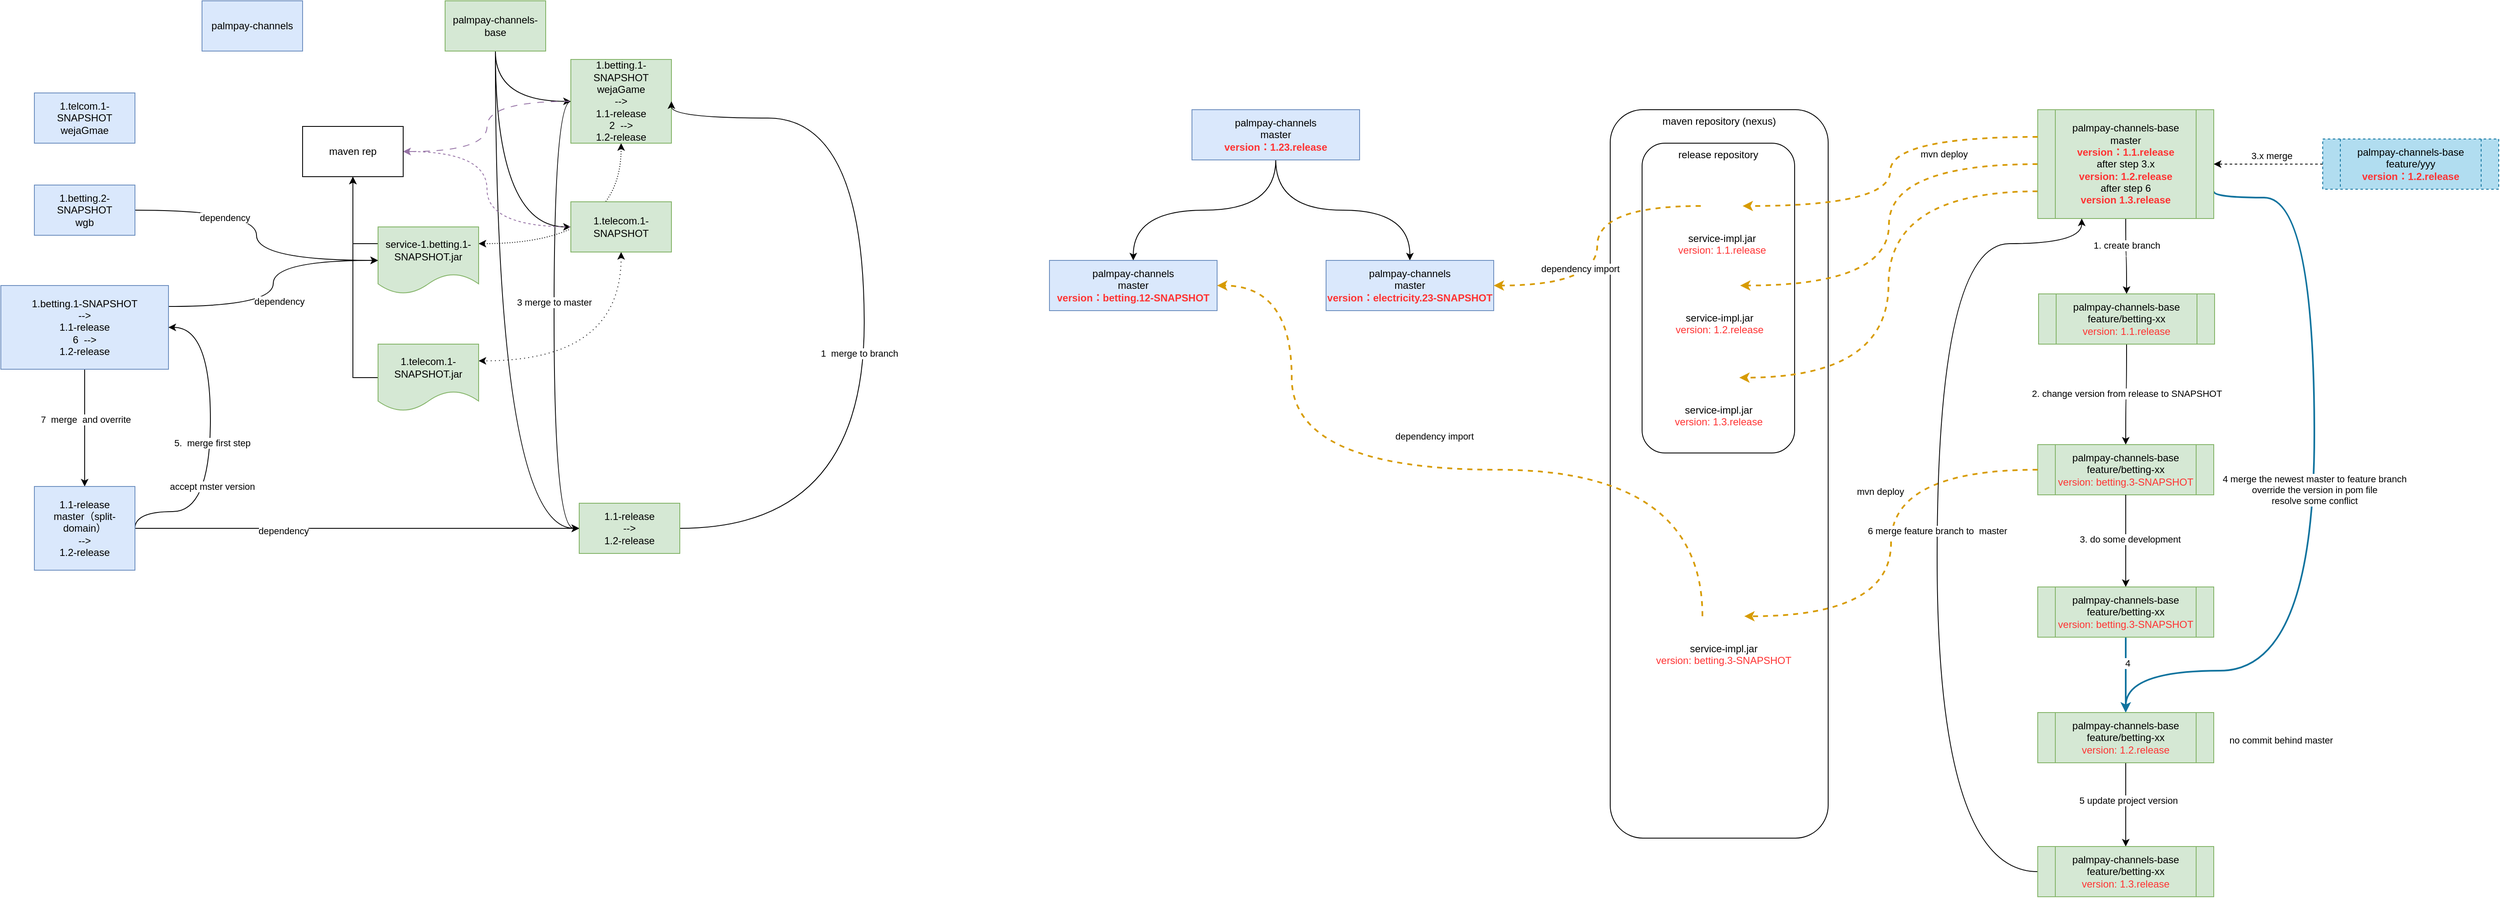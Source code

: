 <mxfile version="21.6.3" type="github">
  <diagram name="第 1 页" id="z0Ltoj8eWmJkIahDTdDF">
    <mxGraphModel dx="2278" dy="929" grid="1" gridSize="10" guides="1" tooltips="1" connect="1" arrows="1" fold="1" page="1" pageScale="1" pageWidth="827" pageHeight="1169" math="0" shadow="0">
      <root>
        <mxCell id="0" />
        <mxCell id="1" parent="0" />
        <mxCell id="0uwjctdGdJ8ZIo5__Zef-95" value="maven repository (nexus)" style="rounded=1;whiteSpace=wrap;html=1;verticalAlign=top;" vertex="1" parent="1">
          <mxGeometry x="1910" y="240" width="260" height="870" as="geometry" />
        </mxCell>
        <mxCell id="0uwjctdGdJ8ZIo5__Zef-97" value="release repository" style="rounded=1;whiteSpace=wrap;html=1;verticalAlign=top;" vertex="1" parent="1">
          <mxGeometry x="1948" y="280" width="182" height="370" as="geometry" />
        </mxCell>
        <mxCell id="0uwjctdGdJ8ZIo5__Zef-1" value="palmpay-channels" style="rounded=0;whiteSpace=wrap;html=1;fillColor=#dae8fc;strokeColor=#6c8ebf;" vertex="1" parent="1">
          <mxGeometry x="230" y="110" width="120" height="60" as="geometry" />
        </mxCell>
        <mxCell id="0uwjctdGdJ8ZIo5__Zef-6" style="edgeStyle=orthogonalEdgeStyle;rounded=0;orthogonalLoop=1;jettySize=auto;html=1;entryX=0;entryY=0.5;entryDx=0;entryDy=0;exitX=0.5;exitY=1;exitDx=0;exitDy=0;curved=1;" edge="1" parent="1" source="0uwjctdGdJ8ZIo5__Zef-2" target="0uwjctdGdJ8ZIo5__Zef-4">
          <mxGeometry relative="1" as="geometry" />
        </mxCell>
        <mxCell id="0uwjctdGdJ8ZIo5__Zef-7" style="edgeStyle=orthogonalEdgeStyle;rounded=0;orthogonalLoop=1;jettySize=auto;html=1;entryX=0;entryY=0.5;entryDx=0;entryDy=0;exitX=0.5;exitY=1;exitDx=0;exitDy=0;curved=1;" edge="1" parent="1" source="0uwjctdGdJ8ZIo5__Zef-2" target="0uwjctdGdJ8ZIo5__Zef-5">
          <mxGeometry relative="1" as="geometry" />
        </mxCell>
        <mxCell id="0uwjctdGdJ8ZIo5__Zef-25" style="edgeStyle=orthogonalEdgeStyle;rounded=0;orthogonalLoop=1;jettySize=auto;html=1;entryX=0;entryY=0.5;entryDx=0;entryDy=0;curved=1;exitX=0.5;exitY=1;exitDx=0;exitDy=0;" edge="1" parent="1" source="0uwjctdGdJ8ZIo5__Zef-2" target="0uwjctdGdJ8ZIo5__Zef-24">
          <mxGeometry relative="1" as="geometry" />
        </mxCell>
        <mxCell id="0uwjctdGdJ8ZIo5__Zef-2" value="palmpay-channels-base" style="rounded=0;whiteSpace=wrap;html=1;fillColor=#d5e8d4;strokeColor=#82b366;" vertex="1" parent="1">
          <mxGeometry x="520" y="110" width="120" height="60" as="geometry" />
        </mxCell>
        <mxCell id="0uwjctdGdJ8ZIo5__Zef-18" style="edgeStyle=orthogonalEdgeStyle;rounded=0;orthogonalLoop=1;jettySize=auto;html=1;entryX=0;entryY=0.5;entryDx=0;entryDy=0;curved=1;exitX=1;exitY=0.25;exitDx=0;exitDy=0;" edge="1" parent="1" source="0uwjctdGdJ8ZIo5__Zef-8" target="0uwjctdGdJ8ZIo5__Zef-12">
          <mxGeometry relative="1" as="geometry" />
        </mxCell>
        <mxCell id="0uwjctdGdJ8ZIo5__Zef-19" value="dependency" style="edgeLabel;html=1;align=center;verticalAlign=middle;resizable=0;points=[];" vertex="1" connectable="0" parent="0uwjctdGdJ8ZIo5__Zef-18">
          <mxGeometry x="-0.139" y="-7" relative="1" as="geometry">
            <mxPoint as="offset" />
          </mxGeometry>
        </mxCell>
        <mxCell id="0uwjctdGdJ8ZIo5__Zef-3" value="1.telcom.1-SNAPSHOT&lt;br&gt;wejaGmae" style="rounded=0;whiteSpace=wrap;html=1;fillColor=#dae8fc;strokeColor=#6c8ebf;" vertex="1" parent="1">
          <mxGeometry x="30" y="220" width="120" height="60" as="geometry" />
        </mxCell>
        <mxCell id="0uwjctdGdJ8ZIo5__Zef-10" style="edgeStyle=orthogonalEdgeStyle;rounded=0;orthogonalLoop=1;jettySize=auto;html=1;entryX=1;entryY=0.5;entryDx=0;entryDy=0;dashed=1;dashPattern=8 8;curved=1;fillColor=#e1d5e7;strokeColor=#9673a6;" edge="1" parent="1" source="0uwjctdGdJ8ZIo5__Zef-4" target="0uwjctdGdJ8ZIo5__Zef-9">
          <mxGeometry relative="1" as="geometry" />
        </mxCell>
        <mxCell id="0uwjctdGdJ8ZIo5__Zef-16" style="edgeStyle=orthogonalEdgeStyle;rounded=0;orthogonalLoop=1;jettySize=auto;html=1;entryX=1;entryY=0.25;entryDx=0;entryDy=0;curved=1;exitX=0.5;exitY=1;exitDx=0;exitDy=0;dashed=1;dashPattern=1 2;startArrow=classic;startFill=1;" edge="1" parent="1" source="0uwjctdGdJ8ZIo5__Zef-4" target="0uwjctdGdJ8ZIo5__Zef-12">
          <mxGeometry relative="1" as="geometry" />
        </mxCell>
        <mxCell id="0uwjctdGdJ8ZIo5__Zef-39" style="edgeStyle=orthogonalEdgeStyle;rounded=0;orthogonalLoop=1;jettySize=auto;html=1;entryX=0;entryY=0.5;entryDx=0;entryDy=0;exitX=0;exitY=0.5;exitDx=0;exitDy=0;curved=1;" edge="1" parent="1" source="0uwjctdGdJ8ZIo5__Zef-4" target="0uwjctdGdJ8ZIo5__Zef-24">
          <mxGeometry relative="1" as="geometry" />
        </mxCell>
        <mxCell id="0uwjctdGdJ8ZIo5__Zef-40" value="3 merge to master" style="edgeLabel;html=1;align=center;verticalAlign=middle;resizable=0;points=[];" vertex="1" connectable="0" parent="0uwjctdGdJ8ZIo5__Zef-39">
          <mxGeometry x="-0.129" y="2" relative="1" as="geometry">
            <mxPoint x="-2" y="16" as="offset" />
          </mxGeometry>
        </mxCell>
        <mxCell id="0uwjctdGdJ8ZIo5__Zef-4" value="1.betting.1-SNAPSHOT&lt;br&gt;wejaGame&lt;br&gt;--&amp;gt;&lt;br&gt;1.1-release&lt;br&gt;2&amp;nbsp; --&amp;gt;&lt;br&gt;1.2-release" style="rounded=0;whiteSpace=wrap;html=1;fillColor=#d5e8d4;strokeColor=#82b366;" vertex="1" parent="1">
          <mxGeometry x="670" y="180" width="120" height="100" as="geometry" />
        </mxCell>
        <mxCell id="0uwjctdGdJ8ZIo5__Zef-11" style="edgeStyle=orthogonalEdgeStyle;rounded=0;orthogonalLoop=1;jettySize=auto;html=1;entryX=1;entryY=0.5;entryDx=0;entryDy=0;curved=1;dashed=1;fillColor=#e1d5e7;strokeColor=#9673a6;" edge="1" parent="1" source="0uwjctdGdJ8ZIo5__Zef-5" target="0uwjctdGdJ8ZIo5__Zef-9">
          <mxGeometry relative="1" as="geometry" />
        </mxCell>
        <mxCell id="0uwjctdGdJ8ZIo5__Zef-17" style="edgeStyle=orthogonalEdgeStyle;rounded=0;orthogonalLoop=1;jettySize=auto;html=1;entryX=1;entryY=0.25;entryDx=0;entryDy=0;exitX=0.5;exitY=1;exitDx=0;exitDy=0;curved=1;dashed=1;dashPattern=1 4;startArrow=classic;startFill=1;" edge="1" parent="1" source="0uwjctdGdJ8ZIo5__Zef-5" target="0uwjctdGdJ8ZIo5__Zef-14">
          <mxGeometry relative="1" as="geometry" />
        </mxCell>
        <mxCell id="0uwjctdGdJ8ZIo5__Zef-5" value="1.telecom.1-SNAPSHOT" style="rounded=0;whiteSpace=wrap;html=1;fillColor=#d5e8d4;strokeColor=#82b366;" vertex="1" parent="1">
          <mxGeometry x="670" y="350" width="120" height="60" as="geometry" />
        </mxCell>
        <mxCell id="0uwjctdGdJ8ZIo5__Zef-41" style="edgeStyle=orthogonalEdgeStyle;rounded=0;orthogonalLoop=1;jettySize=auto;html=1;entryX=0.5;entryY=0;entryDx=0;entryDy=0;" edge="1" parent="1" source="0uwjctdGdJ8ZIo5__Zef-8" target="0uwjctdGdJ8ZIo5__Zef-26">
          <mxGeometry relative="1" as="geometry" />
        </mxCell>
        <mxCell id="0uwjctdGdJ8ZIo5__Zef-42" value="7&amp;nbsp; merge&amp;nbsp; and overrite" style="edgeLabel;html=1;align=center;verticalAlign=middle;resizable=0;points=[];" vertex="1" connectable="0" parent="0uwjctdGdJ8ZIo5__Zef-41">
          <mxGeometry x="-0.143" y="1" relative="1" as="geometry">
            <mxPoint as="offset" />
          </mxGeometry>
        </mxCell>
        <mxCell id="0uwjctdGdJ8ZIo5__Zef-8" value="1.betting.1-SNAPSHOT&lt;br&gt;--&amp;gt;&lt;br&gt;1.1-release&lt;br&gt;6&amp;nbsp; --&amp;gt;&lt;br&gt;1.2-release" style="rounded=0;whiteSpace=wrap;html=1;fillColor=#dae8fc;strokeColor=#6c8ebf;" vertex="1" parent="1">
          <mxGeometry x="-10" y="450" width="200" height="100" as="geometry" />
        </mxCell>
        <mxCell id="0uwjctdGdJ8ZIo5__Zef-9" value="maven rep" style="rounded=0;whiteSpace=wrap;html=1;" vertex="1" parent="1">
          <mxGeometry x="350" y="260" width="120" height="60" as="geometry" />
        </mxCell>
        <mxCell id="0uwjctdGdJ8ZIo5__Zef-13" style="edgeStyle=orthogonalEdgeStyle;rounded=0;orthogonalLoop=1;jettySize=auto;html=1;entryX=0.5;entryY=1;entryDx=0;entryDy=0;exitX=0;exitY=0.25;exitDx=0;exitDy=0;" edge="1" parent="1" source="0uwjctdGdJ8ZIo5__Zef-12" target="0uwjctdGdJ8ZIo5__Zef-9">
          <mxGeometry relative="1" as="geometry" />
        </mxCell>
        <mxCell id="0uwjctdGdJ8ZIo5__Zef-12" value="service-1.betting.1-SNAPSHOT.jar" style="shape=document;whiteSpace=wrap;html=1;boundedLbl=1;fillColor=#d5e8d4;strokeColor=#82b366;" vertex="1" parent="1">
          <mxGeometry x="440" y="380" width="120" height="80" as="geometry" />
        </mxCell>
        <mxCell id="0uwjctdGdJ8ZIo5__Zef-15" style="edgeStyle=orthogonalEdgeStyle;rounded=0;orthogonalLoop=1;jettySize=auto;html=1;entryX=0.5;entryY=1;entryDx=0;entryDy=0;exitX=0;exitY=0.5;exitDx=0;exitDy=0;" edge="1" parent="1" source="0uwjctdGdJ8ZIo5__Zef-14" target="0uwjctdGdJ8ZIo5__Zef-9">
          <mxGeometry relative="1" as="geometry" />
        </mxCell>
        <mxCell id="0uwjctdGdJ8ZIo5__Zef-14" value="1.telecom.1-SNAPSHOT.jar" style="shape=document;whiteSpace=wrap;html=1;boundedLbl=1;fillColor=#d5e8d4;strokeColor=#82b366;" vertex="1" parent="1">
          <mxGeometry x="440" y="520" width="120" height="80" as="geometry" />
        </mxCell>
        <mxCell id="0uwjctdGdJ8ZIo5__Zef-22" style="edgeStyle=orthogonalEdgeStyle;rounded=0;orthogonalLoop=1;jettySize=auto;html=1;entryX=0;entryY=0.5;entryDx=0;entryDy=0;curved=1;" edge="1" parent="1" source="0uwjctdGdJ8ZIo5__Zef-20" target="0uwjctdGdJ8ZIo5__Zef-12">
          <mxGeometry relative="1" as="geometry" />
        </mxCell>
        <mxCell id="0uwjctdGdJ8ZIo5__Zef-23" value="dependency" style="edgeLabel;html=1;align=center;verticalAlign=middle;resizable=0;points=[];" vertex="1" connectable="0" parent="0uwjctdGdJ8ZIo5__Zef-22">
          <mxGeometry x="-0.389" y="-9" relative="1" as="geometry">
            <mxPoint as="offset" />
          </mxGeometry>
        </mxCell>
        <mxCell id="0uwjctdGdJ8ZIo5__Zef-20" value="1.betting.2-SNAPSHOT&lt;br&gt;wgb" style="rounded=0;whiteSpace=wrap;html=1;fillColor=#dae8fc;strokeColor=#6c8ebf;" vertex="1" parent="1">
          <mxGeometry x="30" y="330" width="120" height="60" as="geometry" />
        </mxCell>
        <mxCell id="0uwjctdGdJ8ZIo5__Zef-37" style="edgeStyle=orthogonalEdgeStyle;rounded=0;orthogonalLoop=1;jettySize=auto;html=1;entryX=1;entryY=0.5;entryDx=0;entryDy=0;curved=1;" edge="1" parent="1" source="0uwjctdGdJ8ZIo5__Zef-24" target="0uwjctdGdJ8ZIo5__Zef-4">
          <mxGeometry relative="1" as="geometry">
            <Array as="points">
              <mxPoint x="1020" y="740" />
              <mxPoint x="1020" y="250" />
            </Array>
          </mxGeometry>
        </mxCell>
        <mxCell id="0uwjctdGdJ8ZIo5__Zef-38" value="1&amp;nbsp; merge to branch" style="edgeLabel;html=1;align=center;verticalAlign=middle;resizable=0;points=[];" vertex="1" connectable="0" parent="0uwjctdGdJ8ZIo5__Zef-37">
          <mxGeometry x="-0.106" y="6" relative="1" as="geometry">
            <mxPoint as="offset" />
          </mxGeometry>
        </mxCell>
        <mxCell id="0uwjctdGdJ8ZIo5__Zef-24" value="1.1-release&lt;br&gt;--&amp;gt;&lt;br&gt;1.2-release" style="rounded=0;whiteSpace=wrap;html=1;fillColor=#d5e8d4;strokeColor=#82b366;" vertex="1" parent="1">
          <mxGeometry x="680" y="710" width="120" height="60" as="geometry" />
        </mxCell>
        <mxCell id="0uwjctdGdJ8ZIo5__Zef-27" style="edgeStyle=orthogonalEdgeStyle;rounded=0;orthogonalLoop=1;jettySize=auto;html=1;entryX=0;entryY=0.5;entryDx=0;entryDy=0;curved=1;" edge="1" parent="1" source="0uwjctdGdJ8ZIo5__Zef-26" target="0uwjctdGdJ8ZIo5__Zef-24">
          <mxGeometry relative="1" as="geometry" />
        </mxCell>
        <mxCell id="0uwjctdGdJ8ZIo5__Zef-28" value="dependency" style="edgeLabel;html=1;align=center;verticalAlign=middle;resizable=0;points=[];" vertex="1" connectable="0" parent="0uwjctdGdJ8ZIo5__Zef-27">
          <mxGeometry x="-0.333" y="-3" relative="1" as="geometry">
            <mxPoint as="offset" />
          </mxGeometry>
        </mxCell>
        <mxCell id="0uwjctdGdJ8ZIo5__Zef-33" style="edgeStyle=orthogonalEdgeStyle;rounded=0;orthogonalLoop=1;jettySize=auto;html=1;entryX=1;entryY=0.5;entryDx=0;entryDy=0;exitX=1;exitY=0.5;exitDx=0;exitDy=0;curved=1;" edge="1" parent="1" source="0uwjctdGdJ8ZIo5__Zef-26" target="0uwjctdGdJ8ZIo5__Zef-8">
          <mxGeometry relative="1" as="geometry">
            <Array as="points">
              <mxPoint x="240" y="720" />
              <mxPoint x="240" y="500" />
            </Array>
          </mxGeometry>
        </mxCell>
        <mxCell id="0uwjctdGdJ8ZIo5__Zef-34" value="5.&amp;nbsp; merge first step" style="edgeLabel;html=1;align=center;verticalAlign=middle;resizable=0;points=[];" vertex="1" connectable="0" parent="0uwjctdGdJ8ZIo5__Zef-33">
          <mxGeometry x="0.011" y="-2" relative="1" as="geometry">
            <mxPoint as="offset" />
          </mxGeometry>
        </mxCell>
        <mxCell id="0uwjctdGdJ8ZIo5__Zef-35" value="accept mster version" style="edgeLabel;html=1;align=center;verticalAlign=middle;resizable=0;points=[];" vertex="1" connectable="0" parent="0uwjctdGdJ8ZIo5__Zef-33">
          <mxGeometry x="-0.263" y="-2" relative="1" as="geometry">
            <mxPoint as="offset" />
          </mxGeometry>
        </mxCell>
        <mxCell id="0uwjctdGdJ8ZIo5__Zef-26" value="1.1-release&lt;br&gt;master（split-domain）&lt;br&gt;--&amp;gt;&lt;br&gt;1.2-release" style="rounded=0;whiteSpace=wrap;html=1;fillColor=#dae8fc;strokeColor=#6c8ebf;" vertex="1" parent="1">
          <mxGeometry x="30" y="690" width="120" height="100" as="geometry" />
        </mxCell>
        <mxCell id="0uwjctdGdJ8ZIo5__Zef-49" style="edgeStyle=orthogonalEdgeStyle;rounded=0;orthogonalLoop=1;jettySize=auto;html=1;entryX=0.5;entryY=0;entryDx=0;entryDy=0;curved=1;" edge="1" parent="1" source="0uwjctdGdJ8ZIo5__Zef-45" target="0uwjctdGdJ8ZIo5__Zef-47">
          <mxGeometry relative="1" as="geometry" />
        </mxCell>
        <mxCell id="0uwjctdGdJ8ZIo5__Zef-51" value="1. create branch" style="edgeLabel;html=1;align=center;verticalAlign=middle;resizable=0;points=[];" vertex="1" connectable="0" parent="0uwjctdGdJ8ZIo5__Zef-49">
          <mxGeometry x="-0.301" y="1" relative="1" as="geometry">
            <mxPoint as="offset" />
          </mxGeometry>
        </mxCell>
        <mxCell id="0uwjctdGdJ8ZIo5__Zef-78" style="edgeStyle=orthogonalEdgeStyle;rounded=0;orthogonalLoop=1;jettySize=auto;html=1;entryX=0.5;entryY=0;entryDx=0;entryDy=0;curved=1;fillColor=#b1ddf0;strokeColor=#10739e;strokeWidth=2;exitX=1;exitY=0.75;exitDx=0;exitDy=0;" edge="1" parent="1" source="0uwjctdGdJ8ZIo5__Zef-45" target="0uwjctdGdJ8ZIo5__Zef-85">
          <mxGeometry relative="1" as="geometry">
            <Array as="points">
              <mxPoint x="2750" y="345" />
              <mxPoint x="2750" y="910" />
              <mxPoint x="2525" y="910" />
            </Array>
          </mxGeometry>
        </mxCell>
        <mxCell id="0uwjctdGdJ8ZIo5__Zef-79" value="4 merge the newest master to feature branch&lt;br&gt;override the version in pom file&lt;br&gt;resolve some conflict" style="edgeLabel;html=1;align=center;verticalAlign=middle;resizable=0;points=[];" vertex="1" connectable="0" parent="0uwjctdGdJ8ZIo5__Zef-78">
          <mxGeometry x="-0.146" y="-2" relative="1" as="geometry">
            <mxPoint x="2" y="63" as="offset" />
          </mxGeometry>
        </mxCell>
        <mxCell id="0uwjctdGdJ8ZIo5__Zef-89" value="no commit behind master" style="edgeLabel;html=1;align=center;verticalAlign=middle;resizable=0;points=[];" vertex="1" connectable="0" parent="0uwjctdGdJ8ZIo5__Zef-78">
          <mxGeometry x="0.18" y="-11" relative="1" as="geometry">
            <mxPoint x="-29" y="204" as="offset" />
          </mxGeometry>
        </mxCell>
        <mxCell id="0uwjctdGdJ8ZIo5__Zef-101" style="rounded=0;orthogonalLoop=1;jettySize=auto;html=1;entryX=1;entryY=0.5;entryDx=0;entryDy=0;exitX=0;exitY=0.5;exitDx=0;exitDy=0;edgeStyle=orthogonalEdgeStyle;curved=1;fillColor=#ffe6cc;strokeColor=#d79b00;strokeWidth=2;dashed=1;" edge="1" parent="1" source="0uwjctdGdJ8ZIo5__Zef-45" target="0uwjctdGdJ8ZIo5__Zef-96">
          <mxGeometry relative="1" as="geometry" />
        </mxCell>
        <mxCell id="0uwjctdGdJ8ZIo5__Zef-102" style="rounded=0;orthogonalLoop=1;jettySize=auto;html=1;entryX=1;entryY=0.5;entryDx=0;entryDy=0;exitX=0;exitY=0.75;exitDx=0;exitDy=0;edgeStyle=orthogonalEdgeStyle;curved=1;fillColor=#ffe6cc;strokeColor=#d79b00;strokeWidth=2;dashed=1;" edge="1" parent="1" source="0uwjctdGdJ8ZIo5__Zef-45" target="0uwjctdGdJ8ZIo5__Zef-98">
          <mxGeometry relative="1" as="geometry" />
        </mxCell>
        <mxCell id="0uwjctdGdJ8ZIo5__Zef-45" value="palmpay-channels-base&lt;br&gt;master&lt;br&gt;&lt;font style=&quot;font-weight: bold;&quot; color=&quot;#ff3333&quot;&gt;version：1.1.release&lt;/font&gt;&lt;br&gt;after step 3.x&lt;br&gt;&lt;font style=&quot;font-weight: bold;&quot; color=&quot;#ff3333&quot;&gt;version: 1.2.release&lt;/font&gt;&lt;br&gt;after step 6&lt;br&gt;&lt;b style=&quot;color: rgb(255, 51, 51);&quot;&gt;version 1.3.release&lt;/b&gt;" style="shape=process;whiteSpace=wrap;html=1;backgroundOutline=1;fillColor=#d5e8d4;strokeColor=#82b366;" vertex="1" parent="1">
          <mxGeometry x="2420" y="240" width="210" height="130" as="geometry" />
        </mxCell>
        <mxCell id="0uwjctdGdJ8ZIo5__Zef-50" style="edgeStyle=orthogonalEdgeStyle;rounded=0;orthogonalLoop=1;jettySize=auto;html=1;entryX=0.5;entryY=0;entryDx=0;entryDy=0;curved=1;" edge="1" parent="1" source="0uwjctdGdJ8ZIo5__Zef-47" target="0uwjctdGdJ8ZIo5__Zef-48">
          <mxGeometry relative="1" as="geometry" />
        </mxCell>
        <mxCell id="0uwjctdGdJ8ZIo5__Zef-52" value="2. change version from release to SNAPSHOT" style="edgeLabel;html=1;align=center;verticalAlign=middle;resizable=0;points=[];" vertex="1" connectable="0" parent="0uwjctdGdJ8ZIo5__Zef-50">
          <mxGeometry x="-0.2" y="1" relative="1" as="geometry">
            <mxPoint x="-1" y="10" as="offset" />
          </mxGeometry>
        </mxCell>
        <mxCell id="0uwjctdGdJ8ZIo5__Zef-47" value="palmpay-channels-base&lt;br&gt;feature/betting-xx&lt;br&gt;&lt;font color=&quot;#ff3333&quot;&gt;version: 1.1.release&lt;/font&gt;" style="shape=process;whiteSpace=wrap;html=1;backgroundOutline=1;fillColor=#d5e8d4;strokeColor=#82b366;" vertex="1" parent="1">
          <mxGeometry x="2421" y="460" width="210" height="60" as="geometry" />
        </mxCell>
        <mxCell id="0uwjctdGdJ8ZIo5__Zef-48" value="palmpay-channels-base&lt;br&gt;feature/betting-xx&lt;br&gt;&lt;font color=&quot;#ff3333&quot;&gt;version: betting.3-SNAPSHOT&lt;/font&gt;" style="shape=process;whiteSpace=wrap;html=1;backgroundOutline=1;fillColor=#d5e8d4;strokeColor=#82b366;" vertex="1" parent="1">
          <mxGeometry x="2420" y="640" width="210" height="60" as="geometry" />
        </mxCell>
        <mxCell id="0uwjctdGdJ8ZIo5__Zef-53" style="rounded=0;orthogonalLoop=1;jettySize=auto;html=1;entryX=0.5;entryY=0;entryDx=0;entryDy=0;exitX=0.5;exitY=1;exitDx=0;exitDy=0;" edge="1" parent="1" source="0uwjctdGdJ8ZIo5__Zef-48" target="0uwjctdGdJ8ZIo5__Zef-84">
          <mxGeometry relative="1" as="geometry" />
        </mxCell>
        <mxCell id="0uwjctdGdJ8ZIo5__Zef-54" value="3. do some development" style="edgeLabel;html=1;align=center;verticalAlign=middle;resizable=0;points=[];" vertex="1" connectable="0" parent="0uwjctdGdJ8ZIo5__Zef-53">
          <mxGeometry x="0.544" relative="1" as="geometry">
            <mxPoint x="5" y="-32" as="offset" />
          </mxGeometry>
        </mxCell>
        <mxCell id="0uwjctdGdJ8ZIo5__Zef-71" style="edgeStyle=orthogonalEdgeStyle;rounded=0;orthogonalLoop=1;jettySize=auto;html=1;entryX=1;entryY=0.5;entryDx=0;entryDy=0;curved=1;exitX=0;exitY=0.5;exitDx=0;exitDy=0;fillColor=#ffe6cc;strokeColor=#d79b00;strokeWidth=2;dashed=1;" edge="1" parent="1" source="0uwjctdGdJ8ZIo5__Zef-56" target="0uwjctdGdJ8ZIo5__Zef-61">
          <mxGeometry relative="1" as="geometry">
            <Array as="points">
              <mxPoint x="1530" y="670" />
              <mxPoint x="1530" y="450" />
            </Array>
          </mxGeometry>
        </mxCell>
        <mxCell id="0uwjctdGdJ8ZIo5__Zef-72" value="dependency import" style="edgeLabel;html=1;align=center;verticalAlign=middle;resizable=0;points=[];" vertex="1" connectable="0" parent="0uwjctdGdJ8ZIo5__Zef-71">
          <mxGeometry x="0.082" y="-21" relative="1" as="geometry">
            <mxPoint x="32" y="-19" as="offset" />
          </mxGeometry>
        </mxCell>
        <mxCell id="0uwjctdGdJ8ZIo5__Zef-56" value="service-impl.jar&lt;br&gt;&lt;font color=&quot;#ff3333&quot;&gt;version: betting.3-SNAPSHOT&lt;/font&gt;" style="shape=image;html=1;verticalAlign=top;verticalLabelPosition=bottom;labelBackgroundColor=#ffffff;imageAspect=0;aspect=fixed;image=https://cdn3.iconfinder.com/data/icons/dompicon-glyph-file-format-2/256/file-jar-format-type-128.png" vertex="1" parent="1">
          <mxGeometry x="2020" y="820" width="50" height="50" as="geometry" />
        </mxCell>
        <mxCell id="0uwjctdGdJ8ZIo5__Zef-57" style="edgeStyle=orthogonalEdgeStyle;rounded=0;orthogonalLoop=1;jettySize=auto;html=1;entryX=1;entryY=0.5;entryDx=0;entryDy=0;curved=1;dashed=1;fillColor=#ffe6cc;strokeColor=#d79b00;strokeWidth=2;" edge="1" parent="1" source="0uwjctdGdJ8ZIo5__Zef-48" target="0uwjctdGdJ8ZIo5__Zef-56">
          <mxGeometry relative="1" as="geometry" />
        </mxCell>
        <mxCell id="0uwjctdGdJ8ZIo5__Zef-59" value="mvn deploy" style="edgeLabel;html=1;align=center;verticalAlign=middle;resizable=0;points=[];" vertex="1" connectable="0" parent="0uwjctdGdJ8ZIo5__Zef-57">
          <mxGeometry x="-0.147" y="-4" relative="1" as="geometry">
            <mxPoint x="-9" y="-23" as="offset" />
          </mxGeometry>
        </mxCell>
        <mxCell id="0uwjctdGdJ8ZIo5__Zef-62" style="edgeStyle=orthogonalEdgeStyle;rounded=0;orthogonalLoop=1;jettySize=auto;html=1;entryX=0.5;entryY=0;entryDx=0;entryDy=0;curved=1;" edge="1" parent="1" source="0uwjctdGdJ8ZIo5__Zef-60" target="0uwjctdGdJ8ZIo5__Zef-61">
          <mxGeometry relative="1" as="geometry" />
        </mxCell>
        <mxCell id="0uwjctdGdJ8ZIo5__Zef-64" style="edgeStyle=orthogonalEdgeStyle;rounded=0;orthogonalLoop=1;jettySize=auto;html=1;entryX=0.5;entryY=0;entryDx=0;entryDy=0;curved=1;" edge="1" parent="1" source="0uwjctdGdJ8ZIo5__Zef-60" target="0uwjctdGdJ8ZIo5__Zef-63">
          <mxGeometry relative="1" as="geometry" />
        </mxCell>
        <mxCell id="0uwjctdGdJ8ZIo5__Zef-60" value="palmpay-channels&lt;br&gt;master&lt;br&gt;&lt;b style=&quot;&quot;&gt;&lt;font color=&quot;#ff3333&quot;&gt;version：1.23.release&lt;/font&gt;&lt;/b&gt;" style="rounded=0;whiteSpace=wrap;html=1;fillColor=#dae8fc;strokeColor=#6c8ebf;" vertex="1" parent="1">
          <mxGeometry x="1411" y="240" width="200" height="60" as="geometry" />
        </mxCell>
        <mxCell id="0uwjctdGdJ8ZIo5__Zef-61" value="palmpay-channels&lt;br&gt;master&lt;br&gt;&lt;b style=&quot;&quot;&gt;&lt;font color=&quot;#ff3333&quot;&gt;version：betting.12-SNAPSHOT&lt;/font&gt;&lt;/b&gt;" style="rounded=0;whiteSpace=wrap;html=1;fillColor=#dae8fc;strokeColor=#6c8ebf;" vertex="1" parent="1">
          <mxGeometry x="1241" y="420" width="200" height="60" as="geometry" />
        </mxCell>
        <mxCell id="0uwjctdGdJ8ZIo5__Zef-63" value="palmpay-channels&lt;br&gt;master&lt;br&gt;&lt;b style=&quot;&quot;&gt;&lt;font color=&quot;#ff3333&quot;&gt;version：electricity.23-SNAPSHOT&lt;/font&gt;&lt;/b&gt;" style="rounded=0;whiteSpace=wrap;html=1;fillColor=#dae8fc;strokeColor=#6c8ebf;" vertex="1" parent="1">
          <mxGeometry x="1571" y="420" width="200" height="60" as="geometry" />
        </mxCell>
        <mxCell id="0uwjctdGdJ8ZIo5__Zef-69" style="edgeStyle=orthogonalEdgeStyle;rounded=0;orthogonalLoop=1;jettySize=auto;html=1;entryX=1;entryY=0.5;entryDx=0;entryDy=0;curved=1;fillColor=#ffe6cc;strokeColor=#d79b00;strokeWidth=2;dashed=1;" edge="1" parent="1" source="0uwjctdGdJ8ZIo5__Zef-66" target="0uwjctdGdJ8ZIo5__Zef-63">
          <mxGeometry relative="1" as="geometry" />
        </mxCell>
        <mxCell id="0uwjctdGdJ8ZIo5__Zef-70" value="dependency import" style="edgeLabel;html=1;align=center;verticalAlign=middle;resizable=0;points=[];" vertex="1" connectable="0" parent="0uwjctdGdJ8ZIo5__Zef-69">
          <mxGeometry x="0.615" y="3" relative="1" as="geometry">
            <mxPoint x="37" y="-23" as="offset" />
          </mxGeometry>
        </mxCell>
        <mxCell id="0uwjctdGdJ8ZIo5__Zef-66" value="service-impl.jar&lt;br&gt;&lt;font color=&quot;#ff3333&quot;&gt;version: 1.1.release&lt;/font&gt;" style="shape=image;html=1;verticalAlign=top;verticalLabelPosition=bottom;labelBackgroundColor=#ffffff;imageAspect=0;aspect=fixed;image=https://cdn3.iconfinder.com/data/icons/dompicon-glyph-file-format-2/256/file-jar-format-type-128.png" vertex="1" parent="1">
          <mxGeometry x="2018" y="330" width="50" height="50" as="geometry" />
        </mxCell>
        <mxCell id="0uwjctdGdJ8ZIo5__Zef-67" style="rounded=0;orthogonalLoop=1;jettySize=auto;html=1;entryX=1;entryY=0.5;entryDx=0;entryDy=0;dashed=1;fillColor=#ffe6cc;strokeColor=#d79b00;strokeWidth=2;exitX=0;exitY=0.25;exitDx=0;exitDy=0;edgeStyle=orthogonalEdgeStyle;curved=1;" edge="1" parent="1" source="0uwjctdGdJ8ZIo5__Zef-45" target="0uwjctdGdJ8ZIo5__Zef-66">
          <mxGeometry relative="1" as="geometry" />
        </mxCell>
        <mxCell id="0uwjctdGdJ8ZIo5__Zef-68" value="mvn deploy" style="edgeLabel;html=1;align=center;verticalAlign=middle;resizable=0;points=[];" vertex="1" connectable="0" parent="0uwjctdGdJ8ZIo5__Zef-67">
          <mxGeometry x="-0.443" y="12" relative="1" as="geometry">
            <mxPoint x="9" y="8" as="offset" />
          </mxGeometry>
        </mxCell>
        <mxCell id="0uwjctdGdJ8ZIo5__Zef-76" style="edgeStyle=orthogonalEdgeStyle;rounded=0;orthogonalLoop=1;jettySize=auto;html=1;entryX=1;entryY=0.5;entryDx=0;entryDy=0;dashed=1;" edge="1" parent="1" source="0uwjctdGdJ8ZIo5__Zef-75" target="0uwjctdGdJ8ZIo5__Zef-45">
          <mxGeometry relative="1" as="geometry" />
        </mxCell>
        <mxCell id="0uwjctdGdJ8ZIo5__Zef-77" value="3.x merge" style="edgeLabel;html=1;align=center;verticalAlign=middle;resizable=0;points=[];" vertex="1" connectable="0" parent="0uwjctdGdJ8ZIo5__Zef-76">
          <mxGeometry x="0.145" y="1" relative="1" as="geometry">
            <mxPoint x="13" y="-11" as="offset" />
          </mxGeometry>
        </mxCell>
        <mxCell id="0uwjctdGdJ8ZIo5__Zef-75" value="palmpay-channels-base&lt;br&gt;feature/yyy&lt;br&gt;&lt;b&gt;&lt;font color=&quot;#ff3333&quot;&gt;version：1.2.release&lt;/font&gt;&lt;/b&gt;" style="shape=process;whiteSpace=wrap;html=1;backgroundOutline=1;fillColor=#b1ddf0;strokeColor=#10739e;dashed=1;" vertex="1" parent="1">
          <mxGeometry x="2760" y="275" width="210" height="60" as="geometry" />
        </mxCell>
        <mxCell id="0uwjctdGdJ8ZIo5__Zef-86" style="edgeStyle=orthogonalEdgeStyle;rounded=0;orthogonalLoop=1;jettySize=auto;html=1;entryX=0.5;entryY=0;entryDx=0;entryDy=0;fillColor=#b1ddf0;strokeColor=#10739e;strokeWidth=2;" edge="1" parent="1" source="0uwjctdGdJ8ZIo5__Zef-84" target="0uwjctdGdJ8ZIo5__Zef-85">
          <mxGeometry relative="1" as="geometry" />
        </mxCell>
        <mxCell id="0uwjctdGdJ8ZIo5__Zef-88" value="4" style="edgeLabel;html=1;align=center;verticalAlign=middle;resizable=0;points=[];" vertex="1" connectable="0" parent="0uwjctdGdJ8ZIo5__Zef-86">
          <mxGeometry x="-0.308" y="2" relative="1" as="geometry">
            <mxPoint as="offset" />
          </mxGeometry>
        </mxCell>
        <mxCell id="0uwjctdGdJ8ZIo5__Zef-84" value="palmpay-channels-base&lt;br&gt;feature/betting-xx&lt;br&gt;&lt;font color=&quot;#ff3333&quot;&gt;version: betting.3-SNAPSHOT&lt;/font&gt;" style="shape=process;whiteSpace=wrap;html=1;backgroundOutline=1;fillColor=#d5e8d4;strokeColor=#82b366;" vertex="1" parent="1">
          <mxGeometry x="2420" y="810" width="210" height="60" as="geometry" />
        </mxCell>
        <mxCell id="0uwjctdGdJ8ZIo5__Zef-91" style="edgeStyle=orthogonalEdgeStyle;rounded=0;orthogonalLoop=1;jettySize=auto;html=1;entryX=0.5;entryY=0;entryDx=0;entryDy=0;" edge="1" parent="1" source="0uwjctdGdJ8ZIo5__Zef-85" target="0uwjctdGdJ8ZIo5__Zef-90">
          <mxGeometry relative="1" as="geometry" />
        </mxCell>
        <mxCell id="0uwjctdGdJ8ZIo5__Zef-92" value="5 update project version" style="edgeLabel;html=1;align=center;verticalAlign=middle;resizable=0;points=[];" vertex="1" connectable="0" parent="0uwjctdGdJ8ZIo5__Zef-91">
          <mxGeometry x="-0.113" y="3" relative="1" as="geometry">
            <mxPoint as="offset" />
          </mxGeometry>
        </mxCell>
        <mxCell id="0uwjctdGdJ8ZIo5__Zef-85" value="palmpay-channels-base&lt;br&gt;feature/betting-xx&lt;br&gt;&lt;font color=&quot;#ff3333&quot;&gt;version: 1.2.release&lt;/font&gt;" style="shape=process;whiteSpace=wrap;html=1;backgroundOutline=1;fillColor=#d5e8d4;strokeColor=#82b366;" vertex="1" parent="1">
          <mxGeometry x="2420" y="960" width="210" height="60" as="geometry" />
        </mxCell>
        <mxCell id="0uwjctdGdJ8ZIo5__Zef-93" style="edgeStyle=orthogonalEdgeStyle;rounded=0;orthogonalLoop=1;jettySize=auto;html=1;entryX=0.25;entryY=1;entryDx=0;entryDy=0;curved=1;" edge="1" parent="1" source="0uwjctdGdJ8ZIo5__Zef-90" target="0uwjctdGdJ8ZIo5__Zef-45">
          <mxGeometry relative="1" as="geometry">
            <Array as="points">
              <mxPoint x="2300" y="1150" />
              <mxPoint x="2300" y="400" />
              <mxPoint x="2473" y="400" />
            </Array>
          </mxGeometry>
        </mxCell>
        <mxCell id="0uwjctdGdJ8ZIo5__Zef-94" value="6 merge feature branch to&amp;nbsp; master" style="edgeLabel;html=1;align=center;verticalAlign=middle;resizable=0;points=[];" vertex="1" connectable="0" parent="0uwjctdGdJ8ZIo5__Zef-93">
          <mxGeometry x="-0.201" y="-1" relative="1" as="geometry">
            <mxPoint x="-1" y="-99" as="offset" />
          </mxGeometry>
        </mxCell>
        <mxCell id="0uwjctdGdJ8ZIo5__Zef-90" value="palmpay-channels-base&lt;br&gt;feature/betting-xx&lt;br&gt;&lt;font color=&quot;#ff3333&quot;&gt;version: 1.3.release&lt;/font&gt;" style="shape=process;whiteSpace=wrap;html=1;backgroundOutline=1;fillColor=#d5e8d4;strokeColor=#82b366;" vertex="1" parent="1">
          <mxGeometry x="2420" y="1120" width="210" height="60" as="geometry" />
        </mxCell>
        <mxCell id="0uwjctdGdJ8ZIo5__Zef-96" value="service-impl.jar&lt;br&gt;&lt;font color=&quot;#ff3333&quot;&gt;version: 1.2.release&lt;/font&gt;" style="shape=image;html=1;verticalAlign=top;verticalLabelPosition=bottom;labelBackgroundColor=#ffffff;imageAspect=0;aspect=fixed;image=https://cdn3.iconfinder.com/data/icons/dompicon-glyph-file-format-2/256/file-jar-format-type-128.png" vertex="1" parent="1">
          <mxGeometry x="2015" y="425" width="50" height="50" as="geometry" />
        </mxCell>
        <mxCell id="0uwjctdGdJ8ZIo5__Zef-98" value="service-impl.jar&lt;br&gt;&lt;font color=&quot;#ff3333&quot;&gt;version: 1.3.release&lt;/font&gt;" style="shape=image;html=1;verticalAlign=top;verticalLabelPosition=bottom;labelBackgroundColor=#ffffff;imageAspect=0;aspect=fixed;image=https://cdn3.iconfinder.com/data/icons/dompicon-glyph-file-format-2/256/file-jar-format-type-128.png" vertex="1" parent="1">
          <mxGeometry x="2014" y="535" width="50" height="50" as="geometry" />
        </mxCell>
      </root>
    </mxGraphModel>
  </diagram>
</mxfile>

